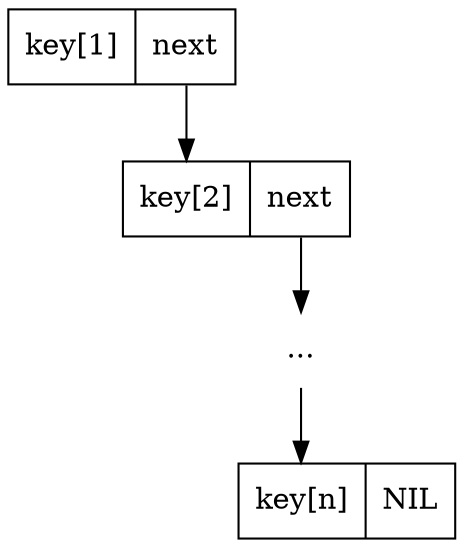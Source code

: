 digraph G{
    /* List example*/
    margin="0"
	node [shape=record];
	x1 [shape=record, label="<car> key[1] | <cdr> next "];
	x2 [shape=record, label="<car>  key[2] | <cdr> next "];
        xi [shape=plaintext, label="..."];
	xn [shape=record, label="<car> key[n] | <cdr> NIL "];
	x1:cdr->x2:car;
	x2:cdr->xi->xn:car
}
